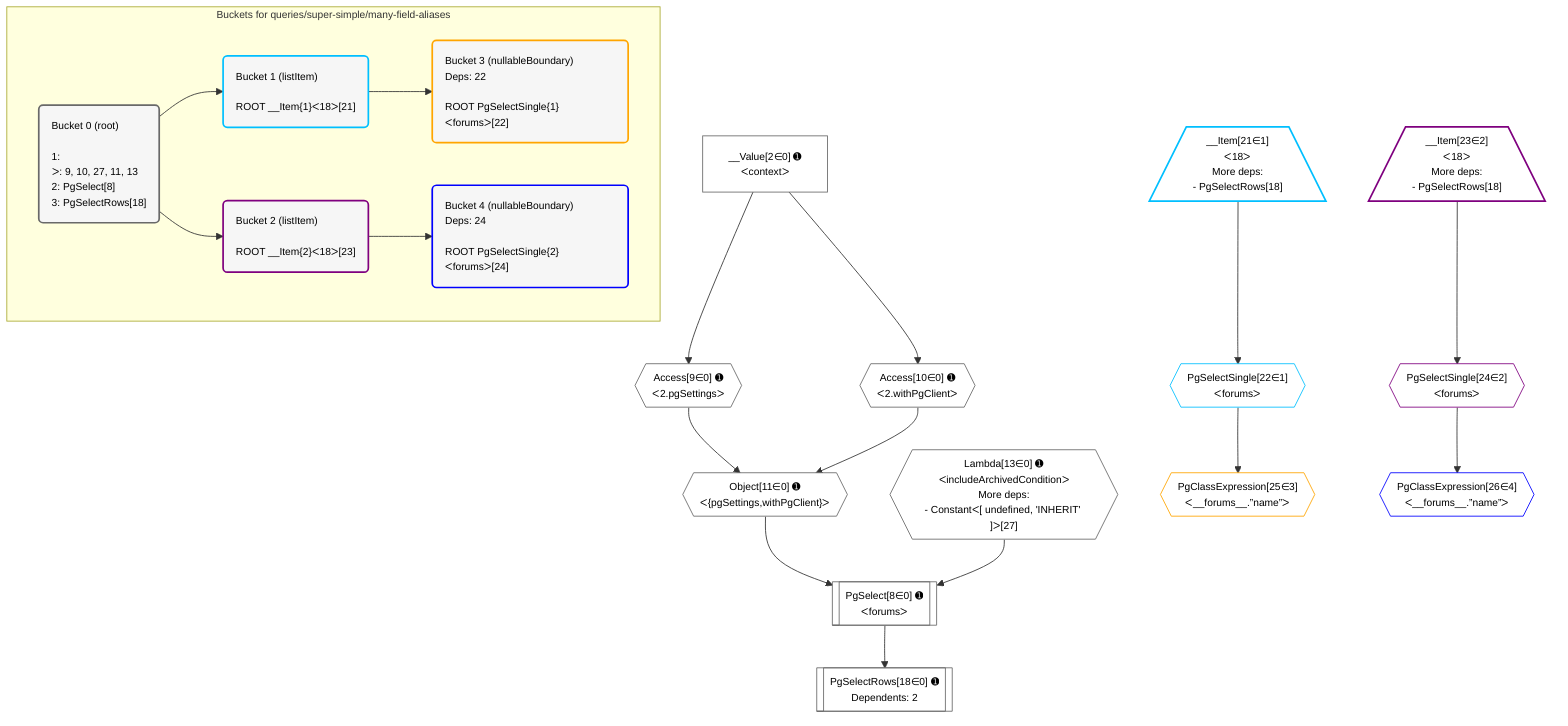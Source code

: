 %%{init: {'themeVariables': { 'fontSize': '12px'}}}%%
graph TD
    classDef path fill:#eee,stroke:#000,color:#000
    classDef plan fill:#fff,stroke-width:1px,color:#000
    classDef itemplan fill:#fff,stroke-width:2px,color:#000
    classDef unbatchedplan fill:#dff,stroke-width:1px,color:#000
    classDef sideeffectplan fill:#fcc,stroke-width:2px,color:#000
    classDef bucket fill:#f6f6f6,color:#000,stroke-width:2px,text-align:left

    subgraph "Buckets for queries/super-simple/many-field-aliases"
    Bucket0("Bucket 0 (root)<br /><br />1: <br />ᐳ: 9, 10, 27, 11, 13<br />2: PgSelect[8]<br />3: PgSelectRows[18]"):::bucket
    Bucket1("Bucket 1 (listItem)<br /><br />ROOT __Item{1}ᐸ18ᐳ[21]"):::bucket
    Bucket2("Bucket 2 (listItem)<br /><br />ROOT __Item{2}ᐸ18ᐳ[23]"):::bucket
    Bucket3("Bucket 3 (nullableBoundary)<br />Deps: 22<br /><br />ROOT PgSelectSingle{1}ᐸforumsᐳ[22]"):::bucket
    Bucket4("Bucket 4 (nullableBoundary)<br />Deps: 24<br /><br />ROOT PgSelectSingle{2}ᐸforumsᐳ[24]"):::bucket
    end
    Bucket0 --> Bucket1 & Bucket2
    Bucket1 --> Bucket3
    Bucket2 --> Bucket4

    %% plan dependencies
    PgSelect8[["PgSelect[8∈0] ➊<br />ᐸforumsᐳ"]]:::plan
    Object11{{"Object[11∈0] ➊<br />ᐸ{pgSettings,withPgClient}ᐳ"}}:::plan
    Lambda13{{"Lambda[13∈0] ➊<br />ᐸincludeArchivedConditionᐳ<br />More deps:<br />- Constantᐸ[ undefined, 'INHERIT' ]ᐳ[27]"}}:::plan
    Object11 & Lambda13 --> PgSelect8
    Access9{{"Access[9∈0] ➊<br />ᐸ2.pgSettingsᐳ"}}:::plan
    Access10{{"Access[10∈0] ➊<br />ᐸ2.withPgClientᐳ"}}:::plan
    Access9 & Access10 --> Object11
    __Value2["__Value[2∈0] ➊<br />ᐸcontextᐳ"]:::plan
    __Value2 --> Access9
    __Value2 --> Access10
    PgSelectRows18[["PgSelectRows[18∈0] ➊<br />Dependents: 2"]]:::plan
    PgSelect8 --> PgSelectRows18
    __Item21[/"__Item[21∈1]<br />ᐸ18ᐳ<br />More deps:<br />- PgSelectRows[18]"\]:::itemplan
    PgSelectSingle22{{"PgSelectSingle[22∈1]<br />ᐸforumsᐳ"}}:::plan
    __Item21 --> PgSelectSingle22
    __Item23[/"__Item[23∈2]<br />ᐸ18ᐳ<br />More deps:<br />- PgSelectRows[18]"\]:::itemplan
    PgSelectSingle24{{"PgSelectSingle[24∈2]<br />ᐸforumsᐳ"}}:::plan
    __Item23 --> PgSelectSingle24
    PgClassExpression25{{"PgClassExpression[25∈3]<br />ᐸ__forums__.”name”ᐳ"}}:::plan
    PgSelectSingle22 --> PgClassExpression25
    PgClassExpression26{{"PgClassExpression[26∈4]<br />ᐸ__forums__.”name”ᐳ"}}:::plan
    PgSelectSingle24 --> PgClassExpression26

    %% define steps
    classDef bucket0 stroke:#696969
    class Bucket0,__Value2,PgSelect8,Access9,Access10,Object11,Lambda13,PgSelectRows18 bucket0
    classDef bucket1 stroke:#00bfff
    class Bucket1,__Item21,PgSelectSingle22 bucket1
    classDef bucket2 stroke:#7f007f
    class Bucket2,__Item23,PgSelectSingle24 bucket2
    classDef bucket3 stroke:#ffa500
    class Bucket3,PgClassExpression25 bucket3
    classDef bucket4 stroke:#0000ff
    class Bucket4,PgClassExpression26 bucket4